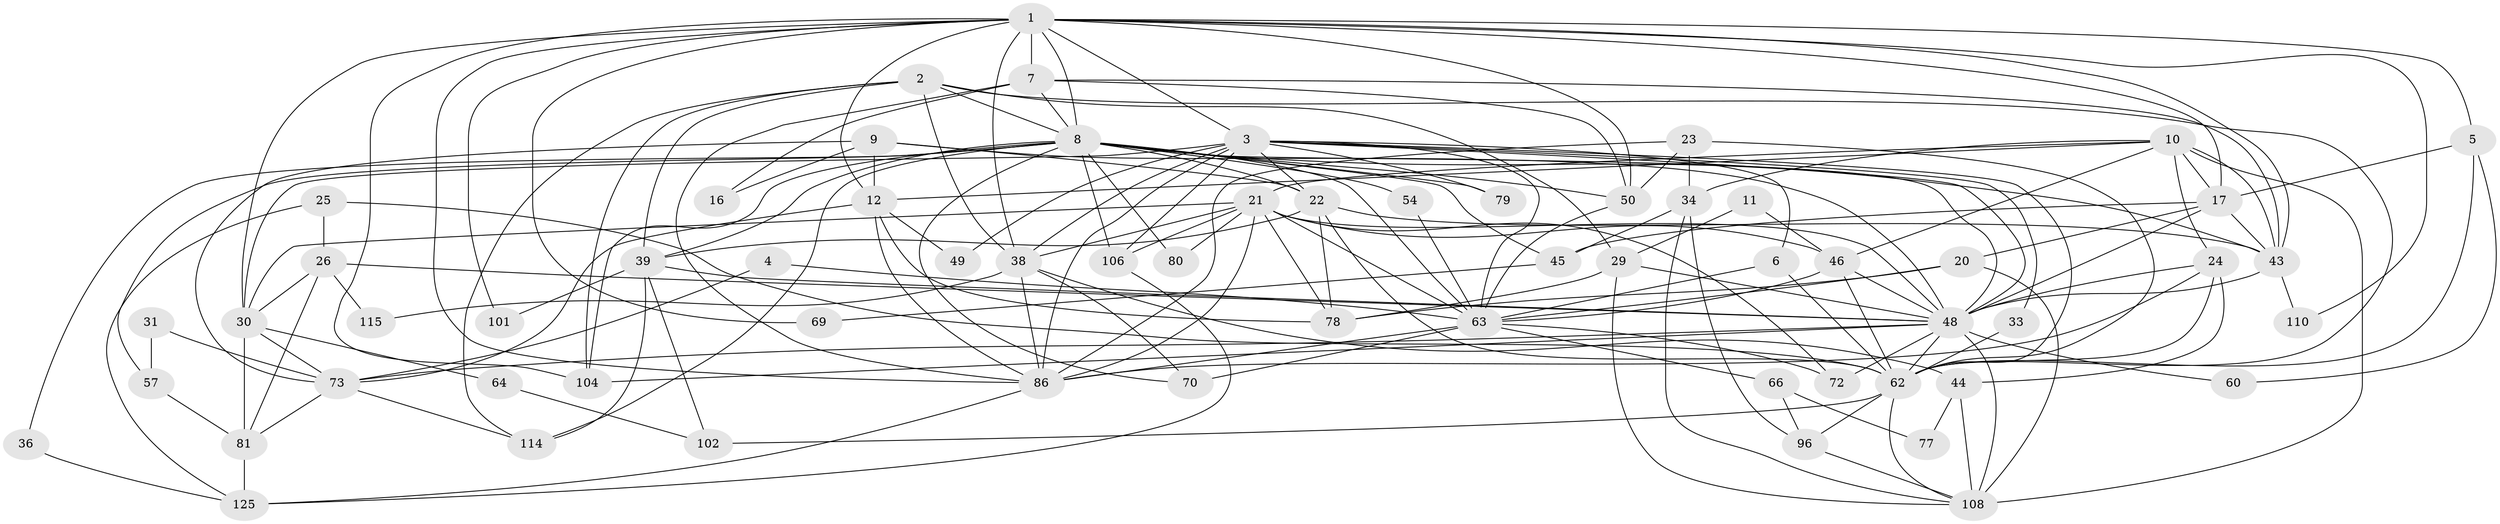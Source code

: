 // original degree distribution, {6: 0.11023622047244094, 5: 0.14960629921259844, 3: 0.2755905511811024, 4: 0.25196850393700787, 2: 0.15748031496062992, 10: 0.007874015748031496, 7: 0.023622047244094488, 8: 0.015748031496062992, 9: 0.007874015748031496}
// Generated by graph-tools (version 1.1) at 2025/14/03/09/25 04:14:55]
// undirected, 63 vertices, 171 edges
graph export_dot {
graph [start="1"]
  node [color=gray90,style=filled];
  1 [super="+15+41"];
  2 [super="+93"];
  3 [super="+126+37+92"];
  4 [super="+42"];
  5 [super="+19"];
  6;
  7 [super="+123+28"];
  8 [super="+13+97"];
  9 [super="+98+61"];
  10 [super="+59+32"];
  11;
  12 [super="+51+18+75"];
  16;
  17 [super="+27"];
  20;
  21 [super="+105+91"];
  22 [super="+35"];
  23;
  24 [super="+122"];
  25;
  26 [super="+55"];
  29;
  30 [super="+82+53"];
  31;
  33;
  34 [super="+88"];
  36;
  38 [super="+40+111"];
  39 [super="+84"];
  43 [super="+117"];
  44;
  45 [super="+58"];
  46 [super="+100"];
  48 [super="+107+52"];
  49;
  50 [super="+83"];
  54;
  57;
  60;
  62 [super="+124+74+71"];
  63 [super="+113+94"];
  64;
  66;
  69;
  70;
  72;
  73 [super="+95"];
  77;
  78;
  79;
  80;
  81;
  86 [super="+87"];
  96;
  101;
  102;
  104;
  106 [super="+119"];
  108 [super="+112"];
  110;
  114;
  115;
  125;
  1 -- 5;
  1 -- 7;
  1 -- 69;
  1 -- 38;
  1 -- 43;
  1 -- 12 [weight=3];
  1 -- 86;
  1 -- 30;
  1 -- 8 [weight=3];
  1 -- 3;
  1 -- 101;
  1 -- 104;
  1 -- 110;
  1 -- 17;
  1 -- 50;
  2 -- 29;
  2 -- 39;
  2 -- 62;
  2 -- 8;
  2 -- 104;
  2 -- 38;
  2 -- 114;
  3 -- 79;
  3 -- 62;
  3 -- 63;
  3 -- 48;
  3 -- 33;
  3 -- 30;
  3 -- 86;
  3 -- 49;
  3 -- 6;
  3 -- 22;
  3 -- 106;
  3 -- 38 [weight=2];
  4 -- 73;
  4 -- 63;
  5 -- 17;
  5 -- 60;
  5 -- 62;
  6 -- 62;
  6 -- 63;
  7 -- 50 [weight=2];
  7 -- 16;
  7 -- 86;
  7 -- 8 [weight=2];
  7 -- 43;
  8 -- 48;
  8 -- 70;
  8 -- 80;
  8 -- 39;
  8 -- 104;
  8 -- 50;
  8 -- 114;
  8 -- 54;
  8 -- 57;
  8 -- 45;
  8 -- 22;
  8 -- 36;
  8 -- 106;
  8 -- 43;
  8 -- 63;
  8 -- 79;
  9 -- 48 [weight=2];
  9 -- 73 [weight=2];
  9 -- 16;
  9 -- 12;
  9 -- 22;
  10 -- 43 [weight=2];
  10 -- 17;
  10 -- 46;
  10 -- 108;
  10 -- 12;
  10 -- 24;
  10 -- 34;
  10 -- 21;
  11 -- 29;
  11 -- 46;
  12 -- 78;
  12 -- 49 [weight=2];
  12 -- 86;
  12 -- 73;
  17 -- 43;
  17 -- 45;
  17 -- 48 [weight=3];
  17 -- 20;
  20 -- 78;
  20 -- 63;
  20 -- 108;
  21 -- 72;
  21 -- 78;
  21 -- 80;
  21 -- 48;
  21 -- 63;
  21 -- 38;
  21 -- 86;
  21 -- 30;
  21 -- 106;
  21 -- 46;
  22 -- 39;
  22 -- 43;
  22 -- 62;
  22 -- 78;
  23 -- 34;
  23 -- 86;
  23 -- 62;
  23 -- 50;
  24 -- 48;
  24 -- 86;
  24 -- 44;
  24 -- 62;
  25 -- 125;
  25 -- 26;
  25 -- 62;
  26 -- 81;
  26 -- 115;
  26 -- 30;
  26 -- 48;
  29 -- 78;
  29 -- 108;
  29 -- 48;
  30 -- 81 [weight=2];
  30 -- 64;
  30 -- 73;
  31 -- 57;
  31 -- 73;
  33 -- 62;
  34 -- 96;
  34 -- 108;
  34 -- 45;
  36 -- 125;
  38 -- 115 [weight=2];
  38 -- 70;
  38 -- 86;
  38 -- 44;
  39 -- 114;
  39 -- 102;
  39 -- 101;
  39 -- 48;
  43 -- 48 [weight=2];
  43 -- 110;
  44 -- 77;
  44 -- 108;
  45 -- 69;
  46 -- 48;
  46 -- 62;
  46 -- 63;
  48 -- 62;
  48 -- 72;
  48 -- 104;
  48 -- 108 [weight=2];
  48 -- 60;
  48 -- 73;
  50 -- 63;
  54 -- 63;
  57 -- 81;
  62 -- 96;
  62 -- 102;
  62 -- 108;
  63 -- 70;
  63 -- 72;
  63 -- 66;
  63 -- 86;
  64 -- 102;
  66 -- 96;
  66 -- 77;
  73 -- 81;
  73 -- 114;
  81 -- 125;
  86 -- 125;
  96 -- 108;
  106 -- 125;
}
